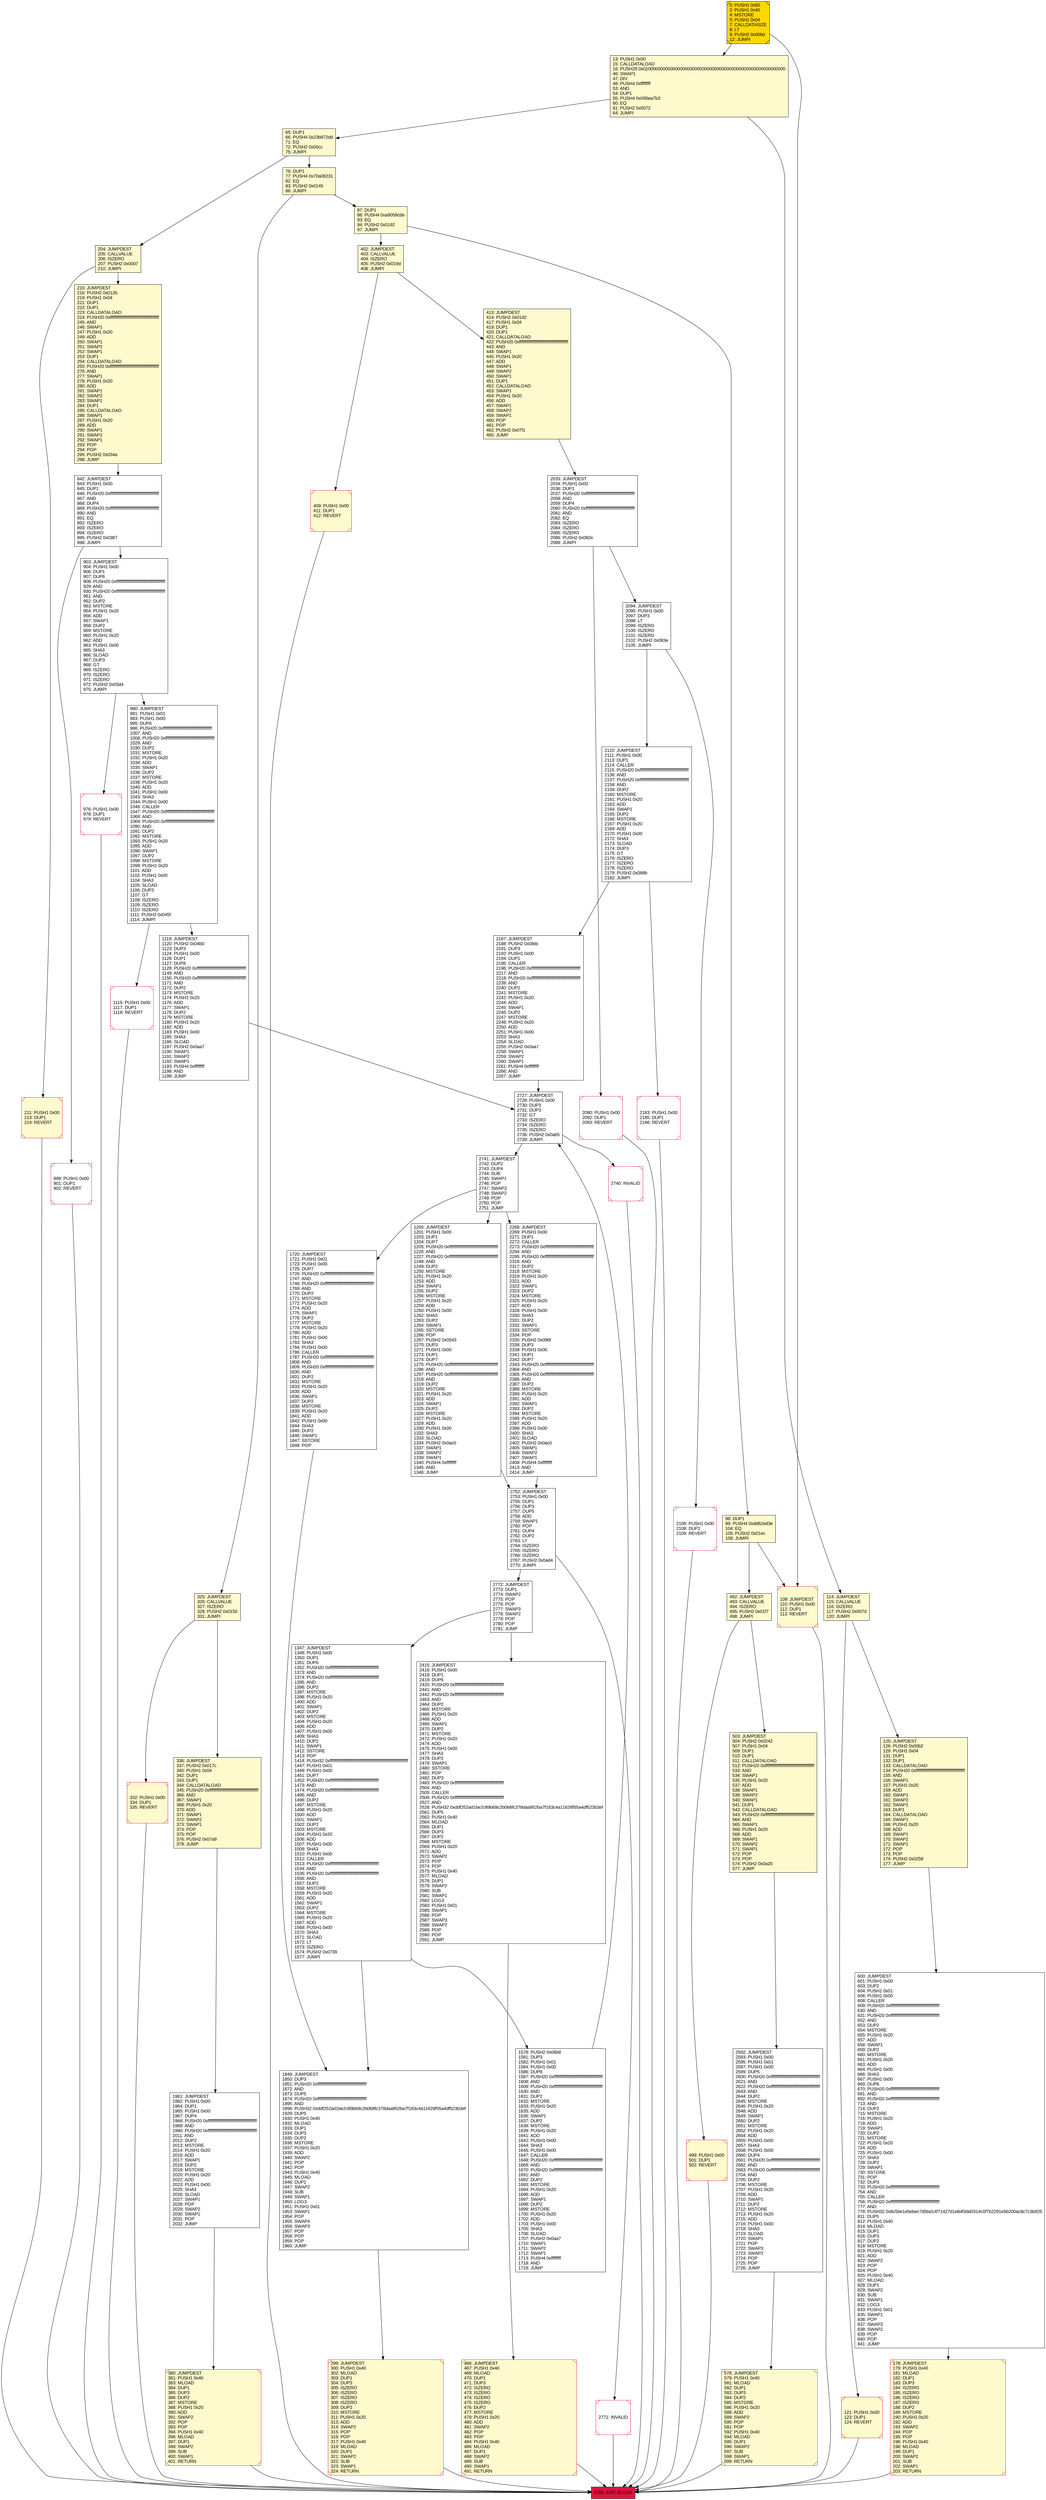 digraph G {
bgcolor=transparent rankdir=UD;
node [shape=box style=filled color=black fillcolor=white fontname=arial fontcolor=black];
76 [label="76: DUP1\l77: PUSH4 0x70a08231\l82: EQ\l83: PUSH2 0x0145\l86: JUMPI\l" fillcolor=lemonchiffon ];
2090 [label="2090: PUSH1 0x00\l2092: DUP1\l2093: REVERT\l" shape=Msquare color=crimson ];
2740 [label="2740: INVALID\l" shape=Msquare color=crimson ];
2741 [label="2741: JUMPDEST\l2742: DUP2\l2743: DUP4\l2744: SUB\l2745: SWAP1\l2746: POP\l2747: SWAP3\l2748: SWAP2\l2749: POP\l2750: POP\l2751: JUMP\l" ];
178 [label="178: JUMPDEST\l179: PUSH1 0x40\l181: MLOAD\l182: DUP1\l183: DUP3\l184: ISZERO\l185: ISZERO\l186: ISZERO\l187: ISZERO\l188: DUP2\l189: MSTORE\l190: PUSH1 0x20\l192: ADD\l193: SWAP2\l194: POP\l195: POP\l196: PUSH1 0x40\l198: MLOAD\l199: DUP1\l200: SWAP2\l201: SUB\l202: SWAP1\l203: RETURN\l" fillcolor=lemonchiffon shape=Msquare color=crimson ];
2033 [label="2033: JUMPDEST\l2034: PUSH1 0x00\l2036: DUP1\l2037: PUSH20 0xffffffffffffffffffffffffffffffffffffffff\l2058: AND\l2059: DUP4\l2060: PUSH20 0xffffffffffffffffffffffffffffffffffffffff\l2081: AND\l2082: EQ\l2083: ISZERO\l2084: ISZERO\l2085: ISZERO\l2086: PUSH2 0x082e\l2089: JUMPI\l" ];
299 [label="299: JUMPDEST\l300: PUSH1 0x40\l302: MLOAD\l303: DUP1\l304: DUP3\l305: ISZERO\l306: ISZERO\l307: ISZERO\l308: ISZERO\l309: DUP2\l310: MSTORE\l311: PUSH1 0x20\l313: ADD\l314: SWAP2\l315: POP\l316: POP\l317: PUSH1 0x40\l319: MLOAD\l320: DUP1\l321: SWAP2\l322: SUB\l323: SWAP1\l324: RETURN\l" fillcolor=lemonchiffon shape=Msquare color=crimson ];
1119 [label="1119: JUMPDEST\l1120: PUSH2 0x04b0\l1123: DUP3\l1124: PUSH1 0x00\l1126: DUP1\l1127: DUP8\l1128: PUSH20 0xffffffffffffffffffffffffffffffffffffffff\l1149: AND\l1150: PUSH20 0xffffffffffffffffffffffffffffffffffffffff\l1171: AND\l1172: DUP2\l1173: MSTORE\l1174: PUSH1 0x20\l1176: ADD\l1177: SWAP1\l1178: DUP2\l1179: MSTORE\l1180: PUSH1 0x20\l1182: ADD\l1183: PUSH1 0x00\l1185: SHA3\l1186: SLOAD\l1187: PUSH2 0x0aa7\l1190: SWAP1\l1191: SWAP2\l1192: SWAP1\l1193: PUSH4 0xffffffff\l1198: AND\l1199: JUMP\l" ];
2268 [label="2268: JUMPDEST\l2269: PUSH1 0x00\l2271: DUP1\l2272: CALLER\l2273: PUSH20 0xffffffffffffffffffffffffffffffffffffffff\l2294: AND\l2295: PUSH20 0xffffffffffffffffffffffffffffffffffffffff\l2316: AND\l2317: DUP2\l2318: MSTORE\l2319: PUSH1 0x20\l2321: ADD\l2322: SWAP1\l2323: DUP2\l2324: MSTORE\l2325: PUSH1 0x20\l2327: ADD\l2328: PUSH1 0x00\l2330: SHA3\l2331: DUP2\l2332: SWAP1\l2333: SSTORE\l2334: POP\l2335: PUSH2 0x096f\l2338: DUP3\l2339: PUSH1 0x00\l2341: DUP1\l2342: DUP7\l2343: PUSH20 0xffffffffffffffffffffffffffffffffffffffff\l2364: AND\l2365: PUSH20 0xffffffffffffffffffffffffffffffffffffffff\l2386: AND\l2387: DUP2\l2388: MSTORE\l2389: PUSH1 0x20\l2391: ADD\l2392: SWAP1\l2393: DUP2\l2394: MSTORE\l2395: PUSH1 0x20\l2397: ADD\l2398: PUSH1 0x00\l2400: SHA3\l2401: SLOAD\l2402: PUSH2 0x0ac0\l2405: SWAP1\l2406: SWAP2\l2407: SWAP1\l2408: PUSH4 0xffffffff\l2413: AND\l2414: JUMP\l" ];
13 [label="13: PUSH1 0x00\l15: CALLDATALOAD\l16: PUSH29 0x0100000000000000000000000000000000000000000000000000000000\l46: SWAP1\l47: DIV\l48: PUSH4 0xffffffff\l53: AND\l54: DUP1\l55: PUSH4 0x095ea7b3\l60: EQ\l61: PUSH2 0x0072\l64: JUMPI\l" fillcolor=lemonchiffon ];
2106 [label="2106: PUSH1 0x00\l2108: DUP1\l2109: REVERT\l" shape=Msquare color=crimson ];
2094 [label="2094: JUMPDEST\l2095: PUSH1 0x00\l2097: DUP3\l2098: LT\l2099: ISZERO\l2100: ISZERO\l2101: ISZERO\l2102: PUSH2 0x083e\l2105: JUMPI\l" ];
842 [label="842: JUMPDEST\l843: PUSH1 0x00\l845: DUP1\l846: PUSH20 0xffffffffffffffffffffffffffffffffffffffff\l867: AND\l868: DUP4\l869: PUSH20 0xffffffffffffffffffffffffffffffffffffffff\l890: AND\l891: EQ\l892: ISZERO\l893: ISZERO\l894: ISZERO\l895: PUSH2 0x0387\l898: JUMPI\l" ];
899 [label="899: PUSH1 0x00\l901: DUP1\l902: REVERT\l" shape=Msquare color=crimson ];
0 [label="0: PUSH1 0x60\l2: PUSH1 0x40\l4: MSTORE\l5: PUSH1 0x04\l7: CALLDATASIZE\l8: LT\l9: PUSH2 0x006d\l12: JUMPI\l" fillcolor=lemonchiffon shape=Msquare fillcolor=gold ];
600 [label="600: JUMPDEST\l601: PUSH1 0x00\l603: DUP2\l604: PUSH1 0x01\l606: PUSH1 0x00\l608: CALLER\l609: PUSH20 0xffffffffffffffffffffffffffffffffffffffff\l630: AND\l631: PUSH20 0xffffffffffffffffffffffffffffffffffffffff\l652: AND\l653: DUP2\l654: MSTORE\l655: PUSH1 0x20\l657: ADD\l658: SWAP1\l659: DUP2\l660: MSTORE\l661: PUSH1 0x20\l663: ADD\l664: PUSH1 0x00\l666: SHA3\l667: PUSH1 0x00\l669: DUP6\l670: PUSH20 0xffffffffffffffffffffffffffffffffffffffff\l691: AND\l692: PUSH20 0xffffffffffffffffffffffffffffffffffffffff\l713: AND\l714: DUP2\l715: MSTORE\l716: PUSH1 0x20\l718: ADD\l719: SWAP1\l720: DUP2\l721: MSTORE\l722: PUSH1 0x20\l724: ADD\l725: PUSH1 0x00\l727: SHA3\l728: DUP2\l729: SWAP1\l730: SSTORE\l731: POP\l732: DUP3\l733: PUSH20 0xffffffffffffffffffffffffffffffffffffffff\l754: AND\l755: CALLER\l756: PUSH20 0xffffffffffffffffffffffffffffffffffffffff\l777: AND\l778: PUSH32 0x8c5be1e5ebec7d5bd14f71427d1e84f3dd0314c0f7b2291e5b200ac8c7c3b925\l811: DUP5\l812: PUSH1 0x40\l814: MLOAD\l815: DUP1\l816: DUP3\l817: DUP2\l818: MSTORE\l819: PUSH1 0x20\l821: ADD\l822: SWAP2\l823: POP\l824: POP\l825: PUSH1 0x40\l827: MLOAD\l828: DUP1\l829: SWAP2\l830: SUB\l831: SWAP1\l832: LOG3\l833: PUSH1 0x01\l835: SWAP1\l836: POP\l837: SWAP3\l838: SWAP2\l839: POP\l840: POP\l841: JUMP\l" ];
2183 [label="2183: PUSH1 0x00\l2185: DUP1\l2186: REVERT\l" shape=Msquare color=crimson ];
325 [label="325: JUMPDEST\l326: CALLVALUE\l327: ISZERO\l328: PUSH2 0x0150\l331: JUMPI\l" fillcolor=lemonchiffon ];
2592 [label="2592: JUMPDEST\l2593: PUSH1 0x00\l2595: PUSH1 0x01\l2597: PUSH1 0x00\l2599: DUP5\l2600: PUSH20 0xffffffffffffffffffffffffffffffffffffffff\l2621: AND\l2622: PUSH20 0xffffffffffffffffffffffffffffffffffffffff\l2643: AND\l2644: DUP2\l2645: MSTORE\l2646: PUSH1 0x20\l2648: ADD\l2649: SWAP1\l2650: DUP2\l2651: MSTORE\l2652: PUSH1 0x20\l2654: ADD\l2655: PUSH1 0x00\l2657: SHA3\l2658: PUSH1 0x00\l2660: DUP4\l2661: PUSH20 0xffffffffffffffffffffffffffffffffffffffff\l2682: AND\l2683: PUSH20 0xffffffffffffffffffffffffffffffffffffffff\l2704: AND\l2705: DUP2\l2706: MSTORE\l2707: PUSH1 0x20\l2709: ADD\l2710: SWAP1\l2711: DUP2\l2712: MSTORE\l2713: PUSH1 0x20\l2715: ADD\l2716: PUSH1 0x00\l2718: SHA3\l2719: SLOAD\l2720: SWAP1\l2721: POP\l2722: SWAP3\l2723: SWAP2\l2724: POP\l2725: POP\l2726: JUMP\l" ];
2415 [label="2415: JUMPDEST\l2416: PUSH1 0x00\l2418: DUP1\l2419: DUP6\l2420: PUSH20 0xffffffffffffffffffffffffffffffffffffffff\l2441: AND\l2442: PUSH20 0xffffffffffffffffffffffffffffffffffffffff\l2463: AND\l2464: DUP2\l2465: MSTORE\l2466: PUSH1 0x20\l2468: ADD\l2469: SWAP1\l2470: DUP2\l2471: MSTORE\l2472: PUSH1 0x20\l2474: ADD\l2475: PUSH1 0x00\l2477: SHA3\l2478: DUP2\l2479: SWAP1\l2480: SSTORE\l2481: POP\l2482: DUP3\l2483: PUSH20 0xffffffffffffffffffffffffffffffffffffffff\l2504: AND\l2505: CALLER\l2506: PUSH20 0xffffffffffffffffffffffffffffffffffffffff\l2527: AND\l2528: PUSH32 0xddf252ad1be2c89b69c2b068fc378daa952ba7f163c4a11628f55a4df523b3ef\l2561: DUP5\l2562: PUSH1 0x40\l2564: MLOAD\l2565: DUP1\l2566: DUP3\l2567: DUP2\l2568: MSTORE\l2569: PUSH1 0x20\l2571: ADD\l2572: SWAP2\l2573: POP\l2574: POP\l2575: PUSH1 0x40\l2577: MLOAD\l2578: DUP1\l2579: SWAP2\l2580: SUB\l2581: SWAP1\l2582: LOG3\l2583: PUSH1 0x01\l2585: SWAP1\l2586: POP\l2587: SWAP3\l2588: SWAP2\l2589: POP\l2590: POP\l2591: JUMP\l" ];
409 [label="409: PUSH1 0x00\l411: DUP1\l412: REVERT\l" fillcolor=lemonchiffon shape=Msquare color=crimson ];
2752 [label="2752: JUMPDEST\l2753: PUSH1 0x00\l2755: DUP1\l2756: DUP3\l2757: DUP5\l2758: ADD\l2759: SWAP1\l2760: POP\l2761: DUP4\l2762: DUP2\l2763: LT\l2764: ISZERO\l2765: ISZERO\l2766: ISZERO\l2767: PUSH2 0x0ad4\l2770: JUMPI\l" ];
2772 [label="2772: JUMPDEST\l2773: DUP1\l2774: SWAP2\l2775: POP\l2776: POP\l2777: SWAP3\l2778: SWAP2\l2779: POP\l2780: POP\l2781: JUMP\l" ];
87 [label="87: DUP1\l88: PUSH4 0xa9059cbb\l93: EQ\l94: PUSH2 0x0192\l97: JUMPI\l" fillcolor=lemonchiffon ];
98 [label="98: DUP1\l99: PUSH4 0xdd62ed3e\l104: EQ\l105: PUSH2 0x01ec\l108: JUMPI\l" fillcolor=lemonchiffon ];
1961 [label="1961: JUMPDEST\l1962: PUSH1 0x00\l1964: DUP1\l1965: PUSH1 0x00\l1967: DUP4\l1968: PUSH20 0xffffffffffffffffffffffffffffffffffffffff\l1989: AND\l1990: PUSH20 0xffffffffffffffffffffffffffffffffffffffff\l2011: AND\l2012: DUP2\l2013: MSTORE\l2014: PUSH1 0x20\l2016: ADD\l2017: SWAP1\l2018: DUP2\l2019: MSTORE\l2020: PUSH1 0x20\l2022: ADD\l2023: PUSH1 0x00\l2025: SHA3\l2026: SLOAD\l2027: SWAP1\l2028: POP\l2029: SWAP2\l2030: SWAP1\l2031: POP\l2032: JUMP\l" ];
2727 [label="2727: JUMPDEST\l2728: PUSH1 0x00\l2730: DUP3\l2731: DUP3\l2732: GT\l2733: ISZERO\l2734: ISZERO\l2735: ISZERO\l2736: PUSH2 0x0ab5\l2739: JUMPI\l" ];
1200 [label="1200: JUMPDEST\l1201: PUSH1 0x00\l1203: DUP1\l1204: DUP7\l1205: PUSH20 0xffffffffffffffffffffffffffffffffffffffff\l1226: AND\l1227: PUSH20 0xffffffffffffffffffffffffffffffffffffffff\l1248: AND\l1249: DUP2\l1250: MSTORE\l1251: PUSH1 0x20\l1253: ADD\l1254: SWAP1\l1255: DUP2\l1256: MSTORE\l1257: PUSH1 0x20\l1259: ADD\l1260: PUSH1 0x00\l1262: SHA3\l1263: DUP2\l1264: SWAP1\l1265: SSTORE\l1266: POP\l1267: PUSH2 0x0543\l1270: DUP3\l1271: PUSH1 0x00\l1273: DUP1\l1274: DUP7\l1275: PUSH20 0xffffffffffffffffffffffffffffffffffffffff\l1296: AND\l1297: PUSH20 0xffffffffffffffffffffffffffffffffffffffff\l1318: AND\l1319: DUP2\l1320: MSTORE\l1321: PUSH1 0x20\l1323: ADD\l1324: SWAP1\l1325: DUP2\l1326: MSTORE\l1327: PUSH1 0x20\l1329: ADD\l1330: PUSH1 0x00\l1332: SHA3\l1333: SLOAD\l1334: PUSH2 0x0ac0\l1337: SWAP1\l1338: SWAP2\l1339: SWAP1\l1340: PUSH4 0xffffffff\l1345: AND\l1346: JUMP\l" ];
1849 [label="1849: JUMPDEST\l1850: DUP3\l1851: PUSH20 0xffffffffffffffffffffffffffffffffffffffff\l1872: AND\l1873: DUP5\l1874: PUSH20 0xffffffffffffffffffffffffffffffffffffffff\l1895: AND\l1896: PUSH32 0xddf252ad1be2c89b69c2b068fc378daa952ba7f163c4a11628f55a4df523b3ef\l1929: DUP5\l1930: PUSH1 0x40\l1932: MLOAD\l1933: DUP1\l1934: DUP3\l1935: DUP2\l1936: MSTORE\l1937: PUSH1 0x20\l1939: ADD\l1940: SWAP2\l1941: POP\l1942: POP\l1943: PUSH1 0x40\l1945: MLOAD\l1946: DUP1\l1947: SWAP2\l1948: SUB\l1949: SWAP1\l1950: LOG3\l1951: PUSH1 0x01\l1953: SWAP1\l1954: POP\l1955: SWAP4\l1956: SWAP3\l1957: POP\l1958: POP\l1959: POP\l1960: JUMP\l" ];
402 [label="402: JUMPDEST\l403: CALLVALUE\l404: ISZERO\l405: PUSH2 0x019d\l408: JUMPI\l" fillcolor=lemonchiffon ];
125 [label="125: JUMPDEST\l126: PUSH2 0x00b2\l129: PUSH1 0x04\l131: DUP1\l132: DUP1\l133: CALLDATALOAD\l134: PUSH20 0xffffffffffffffffffffffffffffffffffffffff\l155: AND\l156: SWAP1\l157: PUSH1 0x20\l159: ADD\l160: SWAP1\l161: SWAP2\l162: SWAP1\l163: DUP1\l164: CALLDATALOAD\l165: SWAP1\l166: PUSH1 0x20\l168: ADD\l169: SWAP1\l170: SWAP2\l171: SWAP1\l172: POP\l173: POP\l174: PUSH2 0x0258\l177: JUMP\l" fillcolor=lemonchiffon ];
980 [label="980: JUMPDEST\l981: PUSH1 0x01\l983: PUSH1 0x00\l985: DUP6\l986: PUSH20 0xffffffffffffffffffffffffffffffffffffffff\l1007: AND\l1008: PUSH20 0xffffffffffffffffffffffffffffffffffffffff\l1029: AND\l1030: DUP2\l1031: MSTORE\l1032: PUSH1 0x20\l1034: ADD\l1035: SWAP1\l1036: DUP2\l1037: MSTORE\l1038: PUSH1 0x20\l1040: ADD\l1041: PUSH1 0x00\l1043: SHA3\l1044: PUSH1 0x00\l1046: CALLER\l1047: PUSH20 0xffffffffffffffffffffffffffffffffffffffff\l1068: AND\l1069: PUSH20 0xffffffffffffffffffffffffffffffffffffffff\l1090: AND\l1091: DUP2\l1092: MSTORE\l1093: PUSH1 0x20\l1095: ADD\l1096: SWAP1\l1097: DUP2\l1098: MSTORE\l1099: PUSH1 0x20\l1101: ADD\l1102: PUSH1 0x00\l1104: SHA3\l1105: SLOAD\l1106: DUP3\l1107: GT\l1108: ISZERO\l1109: ISZERO\l1110: ISZERO\l1111: PUSH2 0x045f\l1114: JUMPI\l" ];
380 [label="380: JUMPDEST\l381: PUSH1 0x40\l383: MLOAD\l384: DUP1\l385: DUP3\l386: DUP2\l387: MSTORE\l388: PUSH1 0x20\l390: ADD\l391: SWAP2\l392: POP\l393: POP\l394: PUSH1 0x40\l396: MLOAD\l397: DUP1\l398: SWAP2\l399: SUB\l400: SWAP1\l401: RETURN\l" fillcolor=lemonchiffon shape=Msquare color=crimson ];
903 [label="903: JUMPDEST\l904: PUSH1 0x00\l906: DUP1\l907: DUP6\l908: PUSH20 0xffffffffffffffffffffffffffffffffffffffff\l929: AND\l930: PUSH20 0xffffffffffffffffffffffffffffffffffffffff\l951: AND\l952: DUP2\l953: MSTORE\l954: PUSH1 0x20\l956: ADD\l957: SWAP1\l958: DUP2\l959: MSTORE\l960: PUSH1 0x20\l962: ADD\l963: PUSH1 0x00\l965: SHA3\l966: SLOAD\l967: DUP3\l968: GT\l969: ISZERO\l970: ISZERO\l971: ISZERO\l972: PUSH2 0x03d4\l975: JUMPI\l" ];
499 [label="499: PUSH1 0x00\l501: DUP1\l502: REVERT\l" fillcolor=lemonchiffon shape=Msquare color=crimson ];
114 [label="114: JUMPDEST\l115: CALLVALUE\l116: ISZERO\l117: PUSH2 0x007d\l120: JUMPI\l" fillcolor=lemonchiffon ];
121 [label="121: PUSH1 0x00\l123: DUP1\l124: REVERT\l" fillcolor=lemonchiffon shape=Msquare color=crimson ];
413 [label="413: JUMPDEST\l414: PUSH2 0x01d2\l417: PUSH1 0x04\l419: DUP1\l420: DUP1\l421: CALLDATALOAD\l422: PUSH20 0xffffffffffffffffffffffffffffffffffffffff\l443: AND\l444: SWAP1\l445: PUSH1 0x20\l447: ADD\l448: SWAP1\l449: SWAP2\l450: SWAP1\l451: DUP1\l452: CALLDATALOAD\l453: SWAP1\l454: PUSH1 0x20\l456: ADD\l457: SWAP1\l458: SWAP2\l459: SWAP1\l460: POP\l461: POP\l462: PUSH2 0x07f1\l465: JUMP\l" fillcolor=lemonchiffon ];
336 [label="336: JUMPDEST\l337: PUSH2 0x017c\l340: PUSH1 0x04\l342: DUP1\l343: DUP1\l344: CALLDATALOAD\l345: PUSH20 0xffffffffffffffffffffffffffffffffffffffff\l366: AND\l367: SWAP1\l368: PUSH1 0x20\l370: ADD\l371: SWAP1\l372: SWAP2\l373: SWAP1\l374: POP\l375: POP\l376: PUSH2 0x07a9\l379: JUMP\l" fillcolor=lemonchiffon ];
2782 [label="2782: EXIT BLOCK\l" fillcolor=crimson ];
1578 [label="1578: PUSH2 0x06b8\l1581: DUP3\l1582: PUSH1 0x01\l1584: PUSH1 0x00\l1586: DUP8\l1587: PUSH20 0xffffffffffffffffffffffffffffffffffffffff\l1608: AND\l1609: PUSH20 0xffffffffffffffffffffffffffffffffffffffff\l1630: AND\l1631: DUP2\l1632: MSTORE\l1633: PUSH1 0x20\l1635: ADD\l1636: SWAP1\l1637: DUP2\l1638: MSTORE\l1639: PUSH1 0x20\l1641: ADD\l1642: PUSH1 0x00\l1644: SHA3\l1645: PUSH1 0x00\l1647: CALLER\l1648: PUSH20 0xffffffffffffffffffffffffffffffffffffffff\l1669: AND\l1670: PUSH20 0xffffffffffffffffffffffffffffffffffffffff\l1691: AND\l1692: DUP2\l1693: MSTORE\l1694: PUSH1 0x20\l1696: ADD\l1697: SWAP1\l1698: DUP2\l1699: MSTORE\l1700: PUSH1 0x20\l1702: ADD\l1703: PUSH1 0x00\l1705: SHA3\l1706: SLOAD\l1707: PUSH2 0x0aa7\l1710: SWAP1\l1711: SWAP2\l1712: SWAP1\l1713: PUSH4 0xffffffff\l1718: AND\l1719: JUMP\l" ];
1720 [label="1720: JUMPDEST\l1721: PUSH1 0x01\l1723: PUSH1 0x00\l1725: DUP7\l1726: PUSH20 0xffffffffffffffffffffffffffffffffffffffff\l1747: AND\l1748: PUSH20 0xffffffffffffffffffffffffffffffffffffffff\l1769: AND\l1770: DUP2\l1771: MSTORE\l1772: PUSH1 0x20\l1774: ADD\l1775: SWAP1\l1776: DUP2\l1777: MSTORE\l1778: PUSH1 0x20\l1780: ADD\l1781: PUSH1 0x00\l1783: SHA3\l1784: PUSH1 0x00\l1786: CALLER\l1787: PUSH20 0xffffffffffffffffffffffffffffffffffffffff\l1808: AND\l1809: PUSH20 0xffffffffffffffffffffffffffffffffffffffff\l1830: AND\l1831: DUP2\l1832: MSTORE\l1833: PUSH1 0x20\l1835: ADD\l1836: SWAP1\l1837: DUP2\l1838: MSTORE\l1839: PUSH1 0x20\l1841: ADD\l1842: PUSH1 0x00\l1844: SHA3\l1845: DUP2\l1846: SWAP1\l1847: SSTORE\l1848: POP\l" ];
2110 [label="2110: JUMPDEST\l2111: PUSH1 0x00\l2113: DUP1\l2114: CALLER\l2115: PUSH20 0xffffffffffffffffffffffffffffffffffffffff\l2136: AND\l2137: PUSH20 0xffffffffffffffffffffffffffffffffffffffff\l2158: AND\l2159: DUP2\l2160: MSTORE\l2161: PUSH1 0x20\l2163: ADD\l2164: SWAP1\l2165: DUP2\l2166: MSTORE\l2167: PUSH1 0x20\l2169: ADD\l2170: PUSH1 0x00\l2172: SHA3\l2173: SLOAD\l2174: DUP3\l2175: GT\l2176: ISZERO\l2177: ISZERO\l2178: ISZERO\l2179: PUSH2 0x088b\l2182: JUMPI\l" ];
503 [label="503: JUMPDEST\l504: PUSH2 0x0242\l507: PUSH1 0x04\l509: DUP1\l510: DUP1\l511: CALLDATALOAD\l512: PUSH20 0xffffffffffffffffffffffffffffffffffffffff\l533: AND\l534: SWAP1\l535: PUSH1 0x20\l537: ADD\l538: SWAP1\l539: SWAP2\l540: SWAP1\l541: DUP1\l542: CALLDATALOAD\l543: PUSH20 0xffffffffffffffffffffffffffffffffffffffff\l564: AND\l565: SWAP1\l566: PUSH1 0x20\l568: ADD\l569: SWAP1\l570: SWAP2\l571: SWAP1\l572: POP\l573: POP\l574: PUSH2 0x0a20\l577: JUMP\l" fillcolor=lemonchiffon ];
109 [label="109: JUMPDEST\l110: PUSH1 0x00\l112: DUP1\l113: REVERT\l" fillcolor=lemonchiffon shape=Msquare color=crimson ];
215 [label="215: JUMPDEST\l216: PUSH2 0x012b\l219: PUSH1 0x04\l221: DUP1\l222: DUP1\l223: CALLDATALOAD\l224: PUSH20 0xffffffffffffffffffffffffffffffffffffffff\l245: AND\l246: SWAP1\l247: PUSH1 0x20\l249: ADD\l250: SWAP1\l251: SWAP2\l252: SWAP1\l253: DUP1\l254: CALLDATALOAD\l255: PUSH20 0xffffffffffffffffffffffffffffffffffffffff\l276: AND\l277: SWAP1\l278: PUSH1 0x20\l280: ADD\l281: SWAP1\l282: SWAP2\l283: SWAP1\l284: DUP1\l285: CALLDATALOAD\l286: SWAP1\l287: PUSH1 0x20\l289: ADD\l290: SWAP1\l291: SWAP2\l292: SWAP1\l293: POP\l294: POP\l295: PUSH2 0x034a\l298: JUMP\l" fillcolor=lemonchiffon ];
2771 [label="2771: INVALID\l" shape=Msquare color=crimson ];
492 [label="492: JUMPDEST\l493: CALLVALUE\l494: ISZERO\l495: PUSH2 0x01f7\l498: JUMPI\l" fillcolor=lemonchiffon ];
332 [label="332: PUSH1 0x00\l334: DUP1\l335: REVERT\l" fillcolor=lemonchiffon shape=Msquare color=crimson ];
65 [label="65: DUP1\l66: PUSH4 0x23b872dd\l71: EQ\l72: PUSH2 0x00cc\l75: JUMPI\l" fillcolor=lemonchiffon ];
466 [label="466: JUMPDEST\l467: PUSH1 0x40\l469: MLOAD\l470: DUP1\l471: DUP3\l472: ISZERO\l473: ISZERO\l474: ISZERO\l475: ISZERO\l476: DUP2\l477: MSTORE\l478: PUSH1 0x20\l480: ADD\l481: SWAP2\l482: POP\l483: POP\l484: PUSH1 0x40\l486: MLOAD\l487: DUP1\l488: SWAP2\l489: SUB\l490: SWAP1\l491: RETURN\l" fillcolor=lemonchiffon shape=Msquare color=crimson ];
578 [label="578: JUMPDEST\l579: PUSH1 0x40\l581: MLOAD\l582: DUP1\l583: DUP3\l584: DUP2\l585: MSTORE\l586: PUSH1 0x20\l588: ADD\l589: SWAP2\l590: POP\l591: POP\l592: PUSH1 0x40\l594: MLOAD\l595: DUP1\l596: SWAP2\l597: SUB\l598: SWAP1\l599: RETURN\l" fillcolor=lemonchiffon shape=Msquare color=crimson ];
976 [label="976: PUSH1 0x00\l978: DUP1\l979: REVERT\l" shape=Msquare color=crimson ];
211 [label="211: PUSH1 0x00\l213: DUP1\l214: REVERT\l" fillcolor=lemonchiffon shape=Msquare color=crimson ];
1347 [label="1347: JUMPDEST\l1348: PUSH1 0x00\l1350: DUP1\l1351: DUP6\l1352: PUSH20 0xffffffffffffffffffffffffffffffffffffffff\l1373: AND\l1374: PUSH20 0xffffffffffffffffffffffffffffffffffffffff\l1395: AND\l1396: DUP2\l1397: MSTORE\l1398: PUSH1 0x20\l1400: ADD\l1401: SWAP1\l1402: DUP2\l1403: MSTORE\l1404: PUSH1 0x20\l1406: ADD\l1407: PUSH1 0x00\l1409: SHA3\l1410: DUP2\l1411: SWAP1\l1412: SSTORE\l1413: POP\l1414: PUSH32 0xffffffffffffffffffffffffffffffffffffffffffffffffffffffffffffffff\l1447: PUSH1 0x01\l1449: PUSH1 0x00\l1451: DUP7\l1452: PUSH20 0xffffffffffffffffffffffffffffffffffffffff\l1473: AND\l1474: PUSH20 0xffffffffffffffffffffffffffffffffffffffff\l1495: AND\l1496: DUP2\l1497: MSTORE\l1498: PUSH1 0x20\l1500: ADD\l1501: SWAP1\l1502: DUP2\l1503: MSTORE\l1504: PUSH1 0x20\l1506: ADD\l1507: PUSH1 0x00\l1509: SHA3\l1510: PUSH1 0x00\l1512: CALLER\l1513: PUSH20 0xffffffffffffffffffffffffffffffffffffffff\l1534: AND\l1535: PUSH20 0xffffffffffffffffffffffffffffffffffffffff\l1556: AND\l1557: DUP2\l1558: MSTORE\l1559: PUSH1 0x20\l1561: ADD\l1562: SWAP1\l1563: DUP2\l1564: MSTORE\l1565: PUSH1 0x20\l1567: ADD\l1568: PUSH1 0x00\l1570: SHA3\l1571: SLOAD\l1572: LT\l1573: ISZERO\l1574: PUSH2 0x0739\l1577: JUMPI\l" ];
1115 [label="1115: PUSH1 0x00\l1117: DUP1\l1118: REVERT\l" shape=Msquare color=crimson ];
204 [label="204: JUMPDEST\l205: CALLVALUE\l206: ISZERO\l207: PUSH2 0x00d7\l210: JUMPI\l" fillcolor=lemonchiffon ];
2187 [label="2187: JUMPDEST\l2188: PUSH2 0x08dc\l2191: DUP3\l2192: PUSH1 0x00\l2194: DUP1\l2195: CALLER\l2196: PUSH20 0xffffffffffffffffffffffffffffffffffffffff\l2217: AND\l2218: PUSH20 0xffffffffffffffffffffffffffffffffffffffff\l2239: AND\l2240: DUP2\l2241: MSTORE\l2242: PUSH1 0x20\l2244: ADD\l2245: SWAP1\l2246: DUP2\l2247: MSTORE\l2248: PUSH1 0x20\l2250: ADD\l2251: PUSH1 0x00\l2253: SHA3\l2254: SLOAD\l2255: PUSH2 0x0aa7\l2258: SWAP1\l2259: SWAP2\l2260: SWAP1\l2261: PUSH4 0xffffffff\l2266: AND\l2267: JUMP\l" ];
87 -> 98;
2752 -> 2772;
903 -> 980;
121 -> 2782;
2094 -> 2106;
2772 -> 2415;
492 -> 503;
114 -> 121;
499 -> 2782;
204 -> 211;
2033 -> 2094;
65 -> 204;
380 -> 2782;
2741 -> 2268;
204 -> 215;
1347 -> 1578;
2110 -> 2187;
114 -> 125;
2033 -> 2090;
402 -> 413;
76 -> 325;
2268 -> 2752;
1115 -> 2782;
1119 -> 2727;
1720 -> 1849;
600 -> 178;
211 -> 2782;
578 -> 2782;
976 -> 2782;
466 -> 2782;
2727 -> 2741;
2771 -> 2782;
332 -> 2782;
109 -> 2782;
2727 -> 2740;
980 -> 1115;
76 -> 87;
1347 -> 1849;
842 -> 899;
0 -> 13;
903 -> 976;
492 -> 499;
503 -> 2592;
2110 -> 2183;
2772 -> 1347;
2187 -> 2727;
2106 -> 2782;
13 -> 114;
299 -> 2782;
325 -> 332;
413 -> 2033;
0 -> 109;
2741 -> 1200;
178 -> 2782;
842 -> 903;
98 -> 109;
1849 -> 299;
980 -> 1119;
2090 -> 2782;
2740 -> 2782;
2752 -> 2771;
98 -> 492;
2592 -> 578;
1578 -> 2727;
2415 -> 466;
336 -> 1961;
409 -> 2782;
65 -> 76;
125 -> 600;
2741 -> 1720;
1961 -> 380;
13 -> 65;
215 -> 842;
2183 -> 2782;
2094 -> 2110;
325 -> 336;
1200 -> 2752;
899 -> 2782;
402 -> 409;
87 -> 402;
}